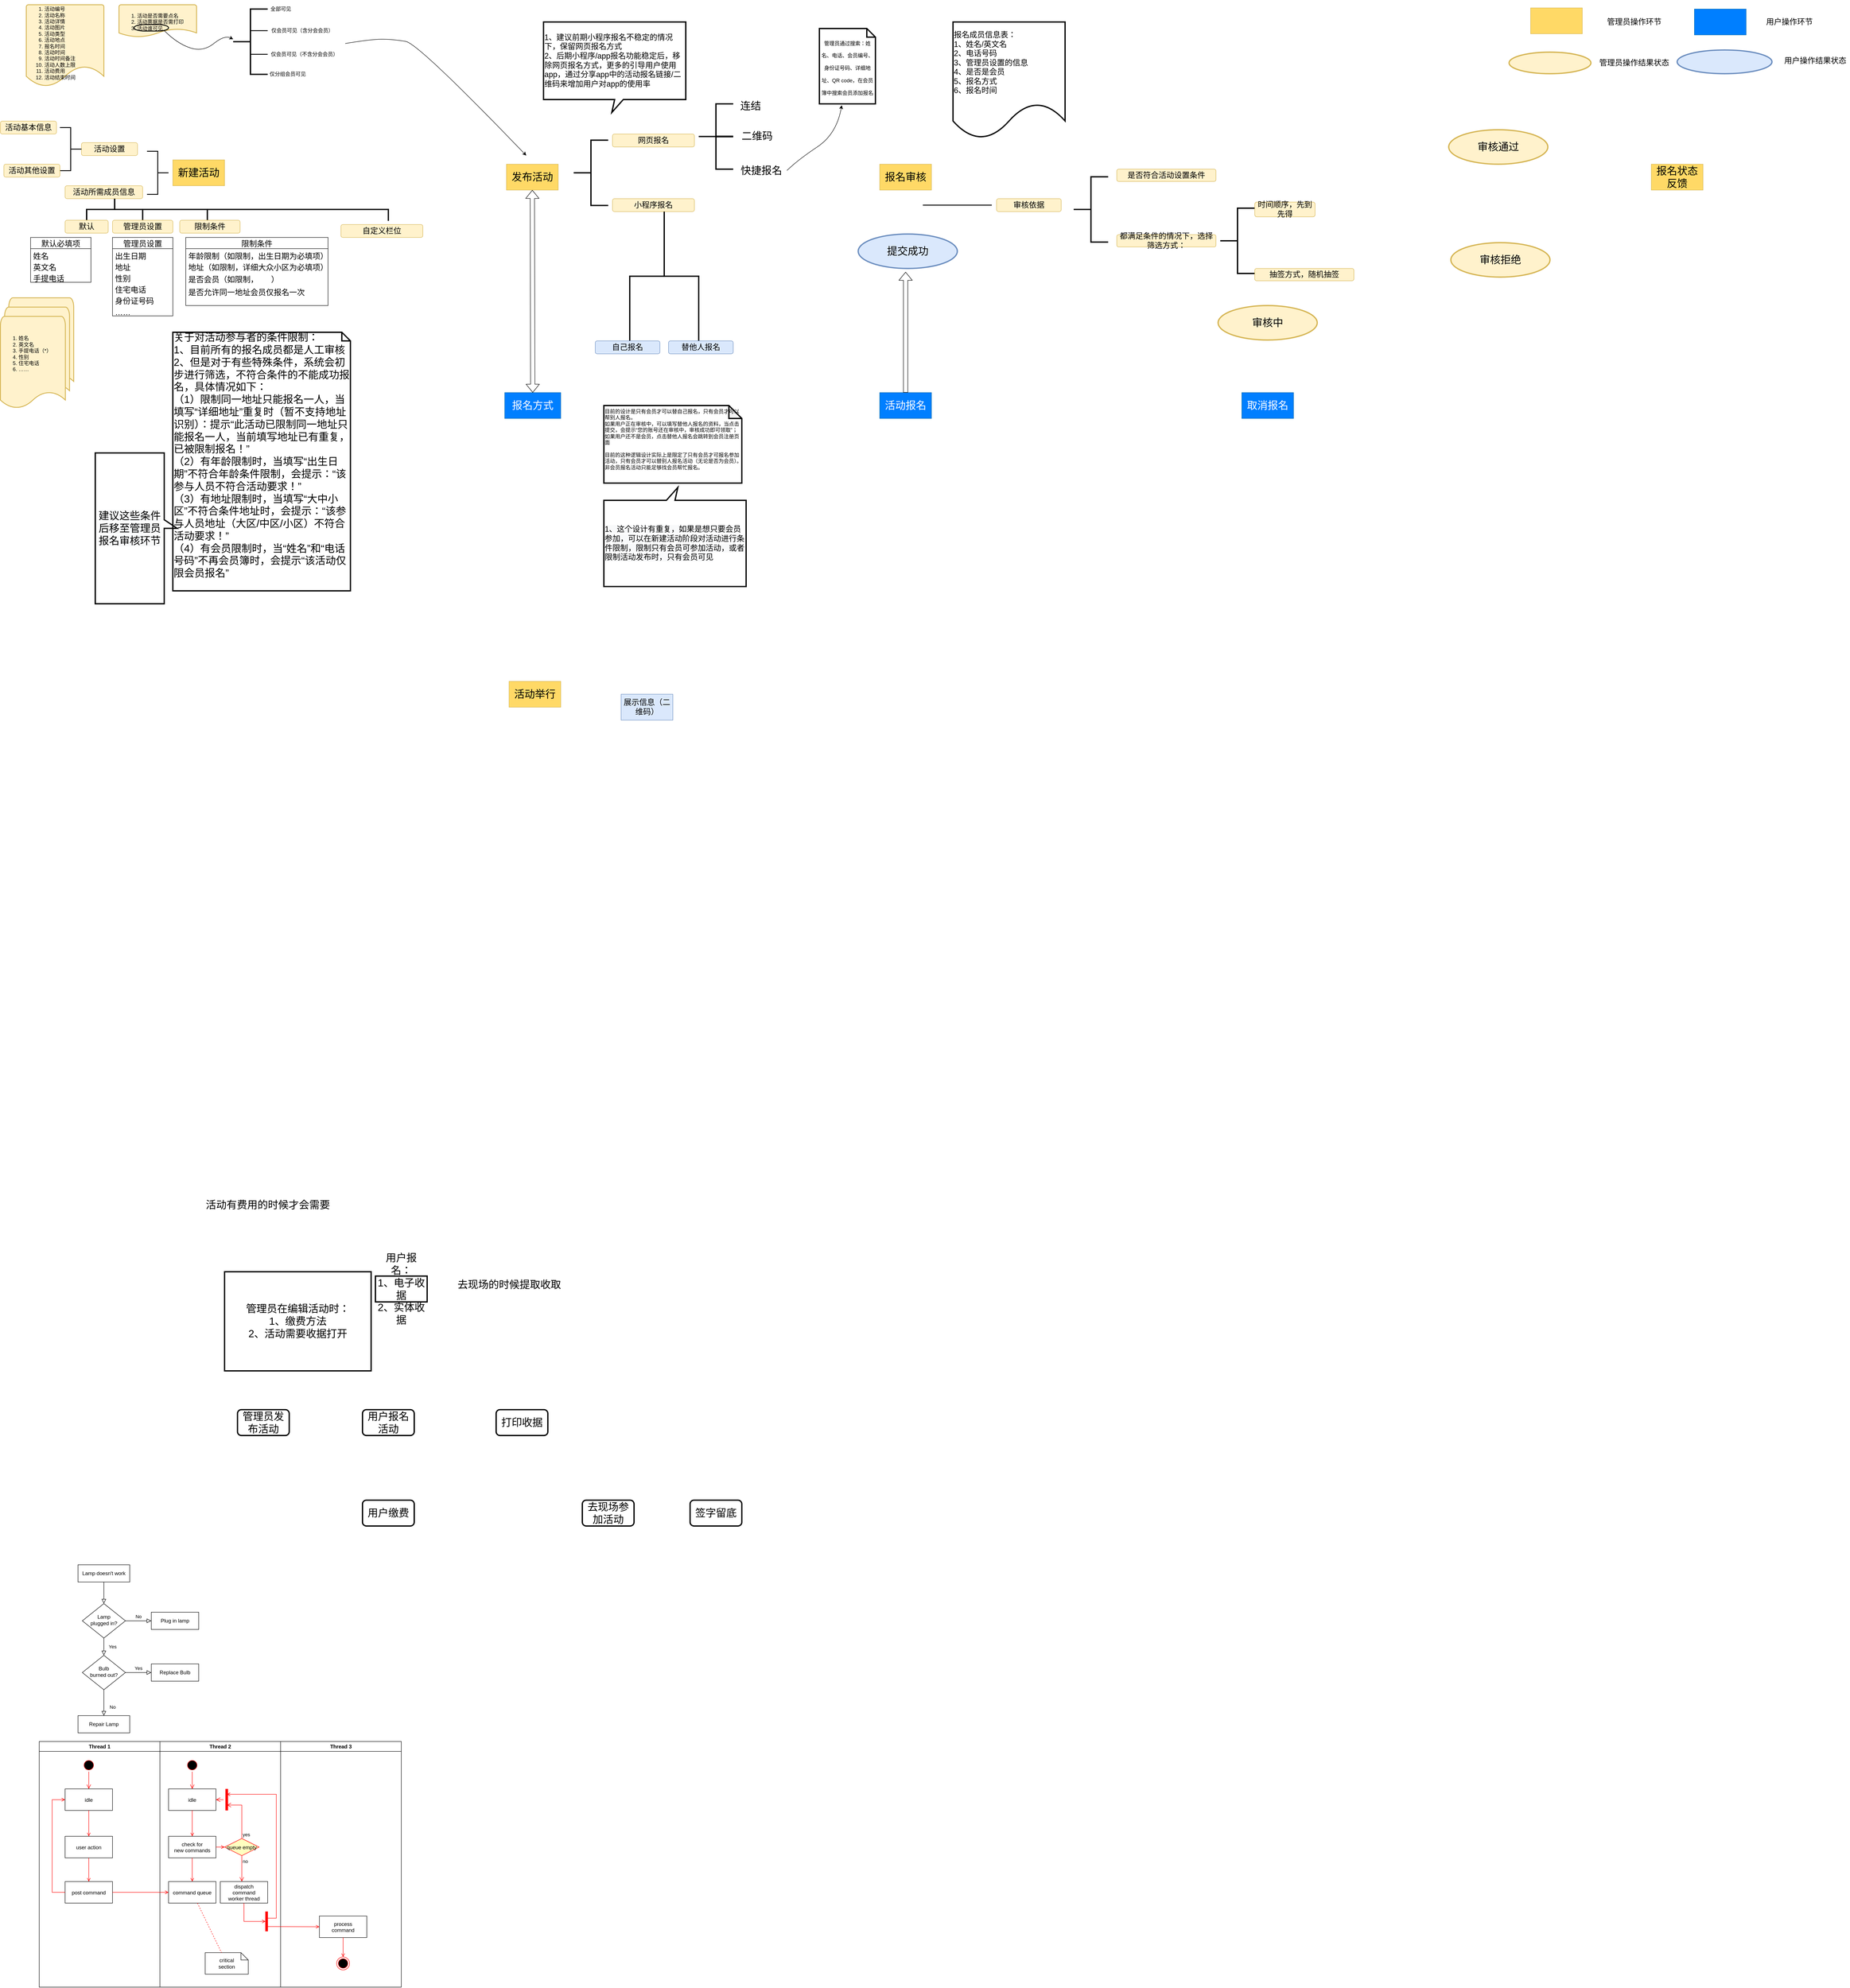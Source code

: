 <mxfile version="15.9.6" type="github">
  <diagram id="C5RBs43oDa-KdzZeNtuy" name="Page-1">
    <mxGraphModel dx="920" dy="562" grid="1" gridSize="10" guides="1" tooltips="1" connect="1" arrows="1" fold="1" page="1" pageScale="1" pageWidth="4681" pageHeight="3300" background="none" math="0" shadow="0">
      <root>
        <mxCell id="WIyWlLk6GJQsqaUBKTNV-0" />
        <mxCell id="WIyWlLk6GJQsqaUBKTNV-1" parent="WIyWlLk6GJQsqaUBKTNV-0" />
        <mxCell id="WIyWlLk6GJQsqaUBKTNV-2" value="" style="rounded=0;html=1;jettySize=auto;orthogonalLoop=1;fontSize=11;endArrow=block;endFill=0;endSize=8;strokeWidth=1;shadow=0;labelBackgroundColor=none;edgeStyle=orthogonalEdgeStyle;" parent="WIyWlLk6GJQsqaUBKTNV-1" source="WIyWlLk6GJQsqaUBKTNV-3" target="WIyWlLk6GJQsqaUBKTNV-6" edge="1">
          <mxGeometry relative="1" as="geometry" />
        </mxCell>
        <mxCell id="WIyWlLk6GJQsqaUBKTNV-3" value="Lamp doesn&#39;t work" style="rounded=0;whiteSpace=wrap;html=1;fontSize=12;glass=0;strokeWidth=1;shadow=0;" parent="WIyWlLk6GJQsqaUBKTNV-1" vertex="1">
          <mxGeometry x="210" y="3640" width="120" height="40" as="geometry" />
        </mxCell>
        <mxCell id="WIyWlLk6GJQsqaUBKTNV-4" value="Yes" style="rounded=0;html=1;jettySize=auto;orthogonalLoop=1;fontSize=11;endArrow=block;endFill=0;endSize=8;strokeWidth=1;shadow=0;labelBackgroundColor=none;edgeStyle=orthogonalEdgeStyle;" parent="WIyWlLk6GJQsqaUBKTNV-1" source="WIyWlLk6GJQsqaUBKTNV-6" target="WIyWlLk6GJQsqaUBKTNV-10" edge="1">
          <mxGeometry y="20" relative="1" as="geometry">
            <mxPoint as="offset" />
          </mxGeometry>
        </mxCell>
        <mxCell id="WIyWlLk6GJQsqaUBKTNV-5" value="No" style="edgeStyle=orthogonalEdgeStyle;rounded=0;html=1;jettySize=auto;orthogonalLoop=1;fontSize=11;endArrow=block;endFill=0;endSize=8;strokeWidth=1;shadow=0;labelBackgroundColor=none;" parent="WIyWlLk6GJQsqaUBKTNV-1" source="WIyWlLk6GJQsqaUBKTNV-6" target="WIyWlLk6GJQsqaUBKTNV-7" edge="1">
          <mxGeometry y="10" relative="1" as="geometry">
            <mxPoint as="offset" />
          </mxGeometry>
        </mxCell>
        <mxCell id="WIyWlLk6GJQsqaUBKTNV-6" value="Lamp&lt;br&gt;plugged in?" style="rhombus;whiteSpace=wrap;html=1;shadow=0;fontFamily=Helvetica;fontSize=12;align=center;strokeWidth=1;spacing=6;spacingTop=-4;rounded=0;" parent="WIyWlLk6GJQsqaUBKTNV-1" vertex="1">
          <mxGeometry x="220" y="3730" width="100" height="80" as="geometry" />
        </mxCell>
        <mxCell id="WIyWlLk6GJQsqaUBKTNV-7" value="Plug in lamp" style="rounded=0;whiteSpace=wrap;html=1;fontSize=12;glass=0;strokeWidth=1;shadow=0;" parent="WIyWlLk6GJQsqaUBKTNV-1" vertex="1">
          <mxGeometry x="380" y="3750" width="110" height="40" as="geometry" />
        </mxCell>
        <mxCell id="WIyWlLk6GJQsqaUBKTNV-8" value="No" style="rounded=0;html=1;jettySize=auto;orthogonalLoop=1;fontSize=11;endArrow=block;endFill=0;endSize=8;strokeWidth=1;shadow=0;labelBackgroundColor=none;edgeStyle=orthogonalEdgeStyle;" parent="WIyWlLk6GJQsqaUBKTNV-1" source="WIyWlLk6GJQsqaUBKTNV-10" target="WIyWlLk6GJQsqaUBKTNV-11" edge="1">
          <mxGeometry x="0.333" y="20" relative="1" as="geometry">
            <mxPoint as="offset" />
          </mxGeometry>
        </mxCell>
        <mxCell id="WIyWlLk6GJQsqaUBKTNV-9" value="Yes" style="edgeStyle=orthogonalEdgeStyle;rounded=0;html=1;jettySize=auto;orthogonalLoop=1;fontSize=11;endArrow=block;endFill=0;endSize=8;strokeWidth=1;shadow=0;labelBackgroundColor=none;" parent="WIyWlLk6GJQsqaUBKTNV-1" source="WIyWlLk6GJQsqaUBKTNV-10" target="WIyWlLk6GJQsqaUBKTNV-12" edge="1">
          <mxGeometry y="10" relative="1" as="geometry">
            <mxPoint as="offset" />
          </mxGeometry>
        </mxCell>
        <mxCell id="WIyWlLk6GJQsqaUBKTNV-10" value="Bulb&lt;br&gt;burned out?" style="rhombus;whiteSpace=wrap;html=1;shadow=0;fontFamily=Helvetica;fontSize=12;align=center;strokeWidth=1;spacing=6;spacingTop=-4;rounded=0;" parent="WIyWlLk6GJQsqaUBKTNV-1" vertex="1">
          <mxGeometry x="220" y="3850" width="100" height="80" as="geometry" />
        </mxCell>
        <mxCell id="WIyWlLk6GJQsqaUBKTNV-11" value="Repair Lamp" style="rounded=0;whiteSpace=wrap;html=1;fontSize=12;glass=0;strokeWidth=1;shadow=0;" parent="WIyWlLk6GJQsqaUBKTNV-1" vertex="1">
          <mxGeometry x="210" y="3990" width="120" height="40" as="geometry" />
        </mxCell>
        <mxCell id="WIyWlLk6GJQsqaUBKTNV-12" value="Replace Bulb" style="rounded=0;whiteSpace=wrap;html=1;fontSize=12;glass=0;strokeWidth=1;shadow=0;" parent="WIyWlLk6GJQsqaUBKTNV-1" vertex="1">
          <mxGeometry x="380" y="3870" width="110" height="40" as="geometry" />
        </mxCell>
        <mxCell id="ij-zDNfqEZCnku6-jbej-2" value="&lt;font style=&quot;font-size: 24px&quot;&gt;新建活动&lt;/font&gt;" style="rounded=0;whiteSpace=wrap;html=1;fillColor=#FFD966;strokeColor=#d6b656;" parent="WIyWlLk6GJQsqaUBKTNV-1" vertex="1">
          <mxGeometry x="430" y="380" width="120" height="60" as="geometry" />
        </mxCell>
        <mxCell id="ij-zDNfqEZCnku6-jbej-4" value="&lt;font style=&quot;font-size: 24px&quot;&gt;发布活动&lt;/font&gt;" style="rounded=0;whiteSpace=wrap;html=1;fillColor=#FFD966;strokeColor=#d6b656;" parent="WIyWlLk6GJQsqaUBKTNV-1" vertex="1">
          <mxGeometry x="1204" y="390" width="120" height="60" as="geometry" />
        </mxCell>
        <mxCell id="ij-zDNfqEZCnku6-jbej-6" value="&lt;font style=&quot;font-size: 24px&quot;&gt;报名审核&lt;/font&gt;" style="rounded=0;whiteSpace=wrap;html=1;fillColor=#FFD966;strokeColor=#d6b656;" parent="WIyWlLk6GJQsqaUBKTNV-1" vertex="1">
          <mxGeometry x="2070" y="390" width="120" height="60" as="geometry" />
        </mxCell>
        <mxCell id="ij-zDNfqEZCnku6-jbej-14" value="Thread 1" style="swimlane;whiteSpace=wrap;" parent="WIyWlLk6GJQsqaUBKTNV-1" vertex="1">
          <mxGeometry x="120" y="4050" width="280" height="570" as="geometry" />
        </mxCell>
        <mxCell id="ij-zDNfqEZCnku6-jbej-15" value="" style="ellipse;shape=startState;fillColor=#000000;strokeColor=#ff0000;" parent="ij-zDNfqEZCnku6-jbej-14" vertex="1">
          <mxGeometry x="100" y="40" width="30" height="30" as="geometry" />
        </mxCell>
        <mxCell id="ij-zDNfqEZCnku6-jbej-16" value="" style="edgeStyle=elbowEdgeStyle;elbow=horizontal;verticalAlign=bottom;endArrow=open;endSize=8;strokeColor=#FF0000;endFill=1;rounded=0;" parent="ij-zDNfqEZCnku6-jbej-14" source="ij-zDNfqEZCnku6-jbej-15" target="ij-zDNfqEZCnku6-jbej-17" edge="1">
          <mxGeometry x="100" y="40" as="geometry">
            <mxPoint x="115" y="110" as="targetPoint" />
          </mxGeometry>
        </mxCell>
        <mxCell id="ij-zDNfqEZCnku6-jbej-17" value="idle" style="" parent="ij-zDNfqEZCnku6-jbej-14" vertex="1">
          <mxGeometry x="60" y="110" width="110" height="50" as="geometry" />
        </mxCell>
        <mxCell id="ij-zDNfqEZCnku6-jbej-18" value="user action" style="" parent="ij-zDNfqEZCnku6-jbej-14" vertex="1">
          <mxGeometry x="60" y="220" width="110" height="50" as="geometry" />
        </mxCell>
        <mxCell id="ij-zDNfqEZCnku6-jbej-19" value="" style="endArrow=open;strokeColor=#FF0000;endFill=1;rounded=0;" parent="ij-zDNfqEZCnku6-jbej-14" source="ij-zDNfqEZCnku6-jbej-17" target="ij-zDNfqEZCnku6-jbej-18" edge="1">
          <mxGeometry relative="1" as="geometry" />
        </mxCell>
        <mxCell id="ij-zDNfqEZCnku6-jbej-20" value="post command" style="" parent="ij-zDNfqEZCnku6-jbej-14" vertex="1">
          <mxGeometry x="60" y="325" width="110" height="50" as="geometry" />
        </mxCell>
        <mxCell id="ij-zDNfqEZCnku6-jbej-21" value="" style="endArrow=open;strokeColor=#FF0000;endFill=1;rounded=0;" parent="ij-zDNfqEZCnku6-jbej-14" source="ij-zDNfqEZCnku6-jbej-18" target="ij-zDNfqEZCnku6-jbej-20" edge="1">
          <mxGeometry relative="1" as="geometry" />
        </mxCell>
        <mxCell id="ij-zDNfqEZCnku6-jbej-22" value="" style="edgeStyle=elbowEdgeStyle;elbow=horizontal;strokeColor=#FF0000;endArrow=open;endFill=1;rounded=0;" parent="ij-zDNfqEZCnku6-jbej-14" source="ij-zDNfqEZCnku6-jbej-20" target="ij-zDNfqEZCnku6-jbej-17" edge="1">
          <mxGeometry width="100" height="100" relative="1" as="geometry">
            <mxPoint x="160" y="290" as="sourcePoint" />
            <mxPoint x="260" y="190" as="targetPoint" />
            <Array as="points">
              <mxPoint x="30" y="250" />
            </Array>
          </mxGeometry>
        </mxCell>
        <mxCell id="ij-zDNfqEZCnku6-jbej-23" value="Thread 2" style="swimlane;whiteSpace=wrap;" parent="WIyWlLk6GJQsqaUBKTNV-1" vertex="1">
          <mxGeometry x="400" y="4050" width="280" height="570" as="geometry" />
        </mxCell>
        <mxCell id="ij-zDNfqEZCnku6-jbej-24" value="" style="ellipse;shape=startState;fillColor=#000000;strokeColor=#ff0000;" parent="ij-zDNfqEZCnku6-jbej-23" vertex="1">
          <mxGeometry x="60" y="40" width="30" height="30" as="geometry" />
        </mxCell>
        <mxCell id="ij-zDNfqEZCnku6-jbej-25" value="" style="edgeStyle=elbowEdgeStyle;elbow=horizontal;verticalAlign=bottom;endArrow=open;endSize=8;strokeColor=#FF0000;endFill=1;rounded=0;" parent="ij-zDNfqEZCnku6-jbej-23" source="ij-zDNfqEZCnku6-jbej-24" target="ij-zDNfqEZCnku6-jbej-26" edge="1">
          <mxGeometry x="40" y="20" as="geometry">
            <mxPoint x="55" y="90" as="targetPoint" />
          </mxGeometry>
        </mxCell>
        <mxCell id="ij-zDNfqEZCnku6-jbej-26" value="idle" style="" parent="ij-zDNfqEZCnku6-jbej-23" vertex="1">
          <mxGeometry x="20" y="110" width="110" height="50" as="geometry" />
        </mxCell>
        <mxCell id="ij-zDNfqEZCnku6-jbej-27" value="check for &#xa;new commands" style="" parent="ij-zDNfqEZCnku6-jbej-23" vertex="1">
          <mxGeometry x="20" y="220" width="110" height="50" as="geometry" />
        </mxCell>
        <mxCell id="ij-zDNfqEZCnku6-jbej-28" value="" style="endArrow=open;strokeColor=#FF0000;endFill=1;rounded=0;" parent="ij-zDNfqEZCnku6-jbej-23" source="ij-zDNfqEZCnku6-jbej-26" target="ij-zDNfqEZCnku6-jbej-27" edge="1">
          <mxGeometry relative="1" as="geometry" />
        </mxCell>
        <mxCell id="ij-zDNfqEZCnku6-jbej-29" value="command queue" style="" parent="ij-zDNfqEZCnku6-jbej-23" vertex="1">
          <mxGeometry x="20" y="325" width="110" height="50" as="geometry" />
        </mxCell>
        <mxCell id="ij-zDNfqEZCnku6-jbej-30" value="" style="endArrow=open;strokeColor=#FF0000;endFill=1;rounded=0;" parent="ij-zDNfqEZCnku6-jbej-23" source="ij-zDNfqEZCnku6-jbej-27" target="ij-zDNfqEZCnku6-jbej-29" edge="1">
          <mxGeometry relative="1" as="geometry" />
        </mxCell>
        <mxCell id="ij-zDNfqEZCnku6-jbej-31" value="queue empty" style="rhombus;fillColor=#ffffc0;strokeColor=#ff0000;" parent="ij-zDNfqEZCnku6-jbej-23" vertex="1">
          <mxGeometry x="150" y="225" width="80" height="40" as="geometry" />
        </mxCell>
        <mxCell id="ij-zDNfqEZCnku6-jbej-32" value="yes" style="edgeStyle=elbowEdgeStyle;elbow=horizontal;align=left;verticalAlign=bottom;endArrow=open;endSize=8;strokeColor=#FF0000;exitX=0.5;exitY=0;endFill=1;rounded=0;entryX=0.75;entryY=0.5;entryPerimeter=0;" parent="ij-zDNfqEZCnku6-jbej-23" source="ij-zDNfqEZCnku6-jbej-31" target="ij-zDNfqEZCnku6-jbej-35" edge="1">
          <mxGeometry x="-1" relative="1" as="geometry">
            <mxPoint x="160" y="150" as="targetPoint" />
            <Array as="points">
              <mxPoint x="190" y="180" />
            </Array>
          </mxGeometry>
        </mxCell>
        <mxCell id="ij-zDNfqEZCnku6-jbej-33" value="no" style="edgeStyle=elbowEdgeStyle;elbow=horizontal;align=left;verticalAlign=top;endArrow=open;endSize=8;strokeColor=#FF0000;endFill=1;rounded=0;" parent="ij-zDNfqEZCnku6-jbej-23" source="ij-zDNfqEZCnku6-jbej-31" target="ij-zDNfqEZCnku6-jbej-37" edge="1">
          <mxGeometry x="-1" relative="1" as="geometry">
            <mxPoint x="190" y="305" as="targetPoint" />
          </mxGeometry>
        </mxCell>
        <mxCell id="ij-zDNfqEZCnku6-jbej-34" value="" style="endArrow=open;strokeColor=#FF0000;endFill=1;rounded=0;" parent="ij-zDNfqEZCnku6-jbej-23" source="ij-zDNfqEZCnku6-jbej-27" target="ij-zDNfqEZCnku6-jbej-31" edge="1">
          <mxGeometry relative="1" as="geometry" />
        </mxCell>
        <mxCell id="ij-zDNfqEZCnku6-jbej-35" value="" style="shape=line;strokeWidth=6;strokeColor=#ff0000;rotation=90;" parent="ij-zDNfqEZCnku6-jbej-23" vertex="1">
          <mxGeometry x="130" y="127.5" width="50" height="15" as="geometry" />
        </mxCell>
        <mxCell id="ij-zDNfqEZCnku6-jbej-36" value="" style="edgeStyle=elbowEdgeStyle;elbow=horizontal;verticalAlign=bottom;endArrow=open;endSize=8;strokeColor=#FF0000;endFill=1;rounded=0;" parent="ij-zDNfqEZCnku6-jbej-23" source="ij-zDNfqEZCnku6-jbej-35" target="ij-zDNfqEZCnku6-jbej-26" edge="1">
          <mxGeometry x="130" y="90" as="geometry">
            <mxPoint x="230" y="140" as="targetPoint" />
          </mxGeometry>
        </mxCell>
        <mxCell id="ij-zDNfqEZCnku6-jbej-37" value="dispatch&#xa;command&#xa;worker thread" style="" parent="ij-zDNfqEZCnku6-jbej-23" vertex="1">
          <mxGeometry x="140" y="325" width="110" height="50" as="geometry" />
        </mxCell>
        <mxCell id="ij-zDNfqEZCnku6-jbej-38" value="critical&#xa;section" style="shape=note;whiteSpace=wrap;size=17;" parent="ij-zDNfqEZCnku6-jbej-23" vertex="1">
          <mxGeometry x="105" y="490" width="100" height="50" as="geometry" />
        </mxCell>
        <mxCell id="ij-zDNfqEZCnku6-jbej-39" value="" style="endArrow=none;strokeColor=#FF0000;endFill=0;rounded=0;dashed=1;" parent="ij-zDNfqEZCnku6-jbej-23" source="ij-zDNfqEZCnku6-jbej-29" target="ij-zDNfqEZCnku6-jbej-38" edge="1">
          <mxGeometry relative="1" as="geometry" />
        </mxCell>
        <mxCell id="ij-zDNfqEZCnku6-jbej-40" value="" style="whiteSpace=wrap;strokeColor=#FF0000;fillColor=#FF0000;" parent="ij-zDNfqEZCnku6-jbej-23" vertex="1">
          <mxGeometry x="245" y="395" width="5" height="45" as="geometry" />
        </mxCell>
        <mxCell id="ij-zDNfqEZCnku6-jbej-41" value="" style="edgeStyle=elbowEdgeStyle;elbow=horizontal;entryX=0;entryY=0.5;strokeColor=#FF0000;endArrow=open;endFill=1;rounded=0;" parent="ij-zDNfqEZCnku6-jbej-23" source="ij-zDNfqEZCnku6-jbej-37" target="ij-zDNfqEZCnku6-jbej-40" edge="1">
          <mxGeometry width="100" height="100" relative="1" as="geometry">
            <mxPoint x="60" y="480" as="sourcePoint" />
            <mxPoint x="160" y="380" as="targetPoint" />
            <Array as="points">
              <mxPoint x="195" y="400" />
            </Array>
          </mxGeometry>
        </mxCell>
        <mxCell id="ij-zDNfqEZCnku6-jbej-42" value="Thread 3" style="swimlane;whiteSpace=wrap;" parent="WIyWlLk6GJQsqaUBKTNV-1" vertex="1">
          <mxGeometry x="680" y="4050" width="280" height="570" as="geometry" />
        </mxCell>
        <mxCell id="ij-zDNfqEZCnku6-jbej-43" value="process&#xa;command" style="" parent="ij-zDNfqEZCnku6-jbej-42" vertex="1">
          <mxGeometry x="90" y="405" width="110" height="50" as="geometry" />
        </mxCell>
        <mxCell id="ij-zDNfqEZCnku6-jbej-44" value="" style="edgeStyle=elbowEdgeStyle;elbow=horizontal;strokeColor=#FF0000;endArrow=open;endFill=1;rounded=0;entryX=0.25;entryY=0.5;entryPerimeter=0;" parent="ij-zDNfqEZCnku6-jbej-42" target="ij-zDNfqEZCnku6-jbej-35" edge="1">
          <mxGeometry width="100" height="100" relative="1" as="geometry">
            <mxPoint x="-30" y="410" as="sourcePoint" />
            <mxPoint x="-120" y="120" as="targetPoint" />
            <Array as="points">
              <mxPoint x="-10" y="135" />
            </Array>
          </mxGeometry>
        </mxCell>
        <mxCell id="ij-zDNfqEZCnku6-jbej-45" value="" style="edgeStyle=none;strokeColor=#FF0000;endArrow=open;endFill=1;rounded=0;" parent="ij-zDNfqEZCnku6-jbej-42" target="ij-zDNfqEZCnku6-jbej-43" edge="1">
          <mxGeometry width="100" height="100" relative="1" as="geometry">
            <mxPoint x="-30" y="429.5" as="sourcePoint" />
            <mxPoint x="90" y="429.5" as="targetPoint" />
          </mxGeometry>
        </mxCell>
        <mxCell id="ij-zDNfqEZCnku6-jbej-46" value="" style="ellipse;shape=endState;fillColor=#000000;strokeColor=#ff0000;" parent="ij-zDNfqEZCnku6-jbej-42" vertex="1">
          <mxGeometry x="130" y="500" width="30" height="30" as="geometry" />
        </mxCell>
        <mxCell id="ij-zDNfqEZCnku6-jbej-47" value="" style="endArrow=open;strokeColor=#FF0000;endFill=1;rounded=0;" parent="ij-zDNfqEZCnku6-jbej-42" source="ij-zDNfqEZCnku6-jbej-43" target="ij-zDNfqEZCnku6-jbej-46" edge="1">
          <mxGeometry relative="1" as="geometry" />
        </mxCell>
        <mxCell id="ij-zDNfqEZCnku6-jbej-48" value="" style="endArrow=open;strokeColor=#FF0000;endFill=1;rounded=0;" parent="WIyWlLk6GJQsqaUBKTNV-1" source="ij-zDNfqEZCnku6-jbej-20" target="ij-zDNfqEZCnku6-jbej-29" edge="1">
          <mxGeometry relative="1" as="geometry" />
        </mxCell>
        <mxCell id="ij-zDNfqEZCnku6-jbej-52" value="活动设置" style="rounded=1;whiteSpace=wrap;html=1;fontSize=18;fillColor=#fff2cc;strokeColor=#d6b656;" parent="WIyWlLk6GJQsqaUBKTNV-1" vertex="1">
          <mxGeometry x="218" y="340" width="130" height="30" as="geometry" />
        </mxCell>
        <mxCell id="ij-zDNfqEZCnku6-jbej-53" value="活动所需成员信息" style="rounded=1;whiteSpace=wrap;html=1;fontSize=18;fillColor=#fff2cc;strokeColor=#d6b656;" parent="WIyWlLk6GJQsqaUBKTNV-1" vertex="1">
          <mxGeometry x="180" y="440" width="180" height="30" as="geometry" />
        </mxCell>
        <mxCell id="ij-zDNfqEZCnku6-jbej-57" value="" style="strokeWidth=2;html=1;shape=mxgraph.flowchart.annotation_2;align=left;labelPosition=right;pointerEvents=1;fontSize=18;fillColor=#FFD966;direction=west;" parent="WIyWlLk6GJQsqaUBKTNV-1" vertex="1">
          <mxGeometry x="370" y="360" width="50" height="100" as="geometry" />
        </mxCell>
        <mxCell id="ij-zDNfqEZCnku6-jbej-59" value="" style="strokeWidth=3;html=1;shape=mxgraph.flowchart.annotation_2;align=left;labelPosition=right;pointerEvents=1;fontSize=12;fillColor=#FFD966;direction=south;sketch=0;" parent="WIyWlLk6GJQsqaUBKTNV-1" vertex="1">
          <mxGeometry x="230" y="470" width="130" height="50" as="geometry" />
        </mxCell>
        <mxCell id="ij-zDNfqEZCnku6-jbej-60" value="&lt;font style=&quot;font-size: 18px&quot;&gt;默认&lt;/font&gt;" style="rounded=1;whiteSpace=wrap;html=1;fontSize=12;fillColor=#fff2cc;strokeColor=#d6b656;" parent="WIyWlLk6GJQsqaUBKTNV-1" vertex="1">
          <mxGeometry x="180" y="520" width="100" height="30" as="geometry" />
        </mxCell>
        <mxCell id="ij-zDNfqEZCnku6-jbej-61" value="默认必填项" style="swimlane;fontStyle=0;childLayout=stackLayout;horizontal=1;startSize=26;fillColor=none;horizontalStack=0;resizeParent=1;resizeParentMax=0;resizeLast=0;collapsible=1;marginBottom=0;fontSize=18;" parent="WIyWlLk6GJQsqaUBKTNV-1" vertex="1">
          <mxGeometry x="100" y="560" width="140" height="104" as="geometry">
            <mxRectangle x="100" y="560" width="60" height="30" as="alternateBounds" />
          </mxGeometry>
        </mxCell>
        <mxCell id="ij-zDNfqEZCnku6-jbej-62" value="姓名&#xa;&#xa;" style="text;strokeColor=none;fillColor=none;align=left;verticalAlign=top;spacingLeft=4;spacingRight=4;overflow=hidden;rotatable=0;points=[[0,0.5],[1,0.5]];portConstraint=eastwest;fontSize=18;" parent="ij-zDNfqEZCnku6-jbej-61" vertex="1">
          <mxGeometry y="26" width="140" height="26" as="geometry" />
        </mxCell>
        <mxCell id="ij-zDNfqEZCnku6-jbej-63" value="英文名" style="text;strokeColor=none;fillColor=none;align=left;verticalAlign=top;spacingLeft=4;spacingRight=4;overflow=hidden;rotatable=0;points=[[0,0.5],[1,0.5]];portConstraint=eastwest;fontSize=18;" parent="ij-zDNfqEZCnku6-jbej-61" vertex="1">
          <mxGeometry y="52" width="140" height="26" as="geometry" />
        </mxCell>
        <mxCell id="ij-zDNfqEZCnku6-jbej-64" value="手提电话" style="text;strokeColor=none;fillColor=none;align=left;verticalAlign=top;spacingLeft=4;spacingRight=4;overflow=hidden;rotatable=0;points=[[0,0.5],[1,0.5]];portConstraint=eastwest;fontSize=18;" parent="ij-zDNfqEZCnku6-jbej-61" vertex="1">
          <mxGeometry y="78" width="140" height="26" as="geometry" />
        </mxCell>
        <mxCell id="ij-zDNfqEZCnku6-jbej-65" value="&lt;font size=&quot;4&quot;&gt;管理员设置&lt;/font&gt;" style="rounded=1;whiteSpace=wrap;html=1;fontSize=12;fillColor=#fff2cc;strokeColor=#d6b656;" parent="WIyWlLk6GJQsqaUBKTNV-1" vertex="1">
          <mxGeometry x="290" y="520" width="140" height="30" as="geometry" />
        </mxCell>
        <mxCell id="ij-zDNfqEZCnku6-jbej-67" value="管理员设置" style="swimlane;fontStyle=0;childLayout=stackLayout;horizontal=1;startSize=26;fillColor=none;horizontalStack=0;resizeParent=1;resizeParentMax=0;resizeLast=0;collapsible=1;marginBottom=0;fontSize=18;" parent="WIyWlLk6GJQsqaUBKTNV-1" vertex="1">
          <mxGeometry x="290" y="560" width="140" height="182" as="geometry">
            <mxRectangle x="100" y="560" width="60" height="30" as="alternateBounds" />
          </mxGeometry>
        </mxCell>
        <mxCell id="ij-zDNfqEZCnku6-jbej-68" value="出生日期" style="text;strokeColor=none;fillColor=none;align=left;verticalAlign=top;spacingLeft=4;spacingRight=4;overflow=hidden;rotatable=0;points=[[0,0.5],[1,0.5]];portConstraint=eastwest;fontSize=18;" parent="ij-zDNfqEZCnku6-jbej-67" vertex="1">
          <mxGeometry y="26" width="140" height="26" as="geometry" />
        </mxCell>
        <mxCell id="ij-zDNfqEZCnku6-jbej-69" value="地址" style="text;strokeColor=none;fillColor=none;align=left;verticalAlign=top;spacingLeft=4;spacingRight=4;overflow=hidden;rotatable=0;points=[[0,0.5],[1,0.5]];portConstraint=eastwest;fontSize=18;" parent="ij-zDNfqEZCnku6-jbej-67" vertex="1">
          <mxGeometry y="52" width="140" height="26" as="geometry" />
        </mxCell>
        <mxCell id="ij-zDNfqEZCnku6-jbej-89" value="性别" style="text;strokeColor=none;fillColor=none;align=left;verticalAlign=top;spacingLeft=4;spacingRight=4;overflow=hidden;rotatable=0;points=[[0,0.5],[1,0.5]];portConstraint=eastwest;fontSize=18;" parent="ij-zDNfqEZCnku6-jbej-67" vertex="1">
          <mxGeometry y="78" width="140" height="26" as="geometry" />
        </mxCell>
        <mxCell id="ij-zDNfqEZCnku6-jbej-90" value="住宅电话" style="text;strokeColor=none;fillColor=none;align=left;verticalAlign=top;spacingLeft=4;spacingRight=4;overflow=hidden;rotatable=0;points=[[0,0.5],[1,0.5]];portConstraint=eastwest;fontSize=18;" parent="ij-zDNfqEZCnku6-jbej-67" vertex="1">
          <mxGeometry y="104" width="140" height="26" as="geometry" />
        </mxCell>
        <mxCell id="ij-zDNfqEZCnku6-jbej-95" value="身份证号码" style="text;strokeColor=none;fillColor=none;align=left;verticalAlign=top;spacingLeft=4;spacingRight=4;overflow=hidden;rotatable=0;points=[[0,0.5],[1,0.5]];portConstraint=eastwest;fontSize=18;" parent="ij-zDNfqEZCnku6-jbej-67" vertex="1">
          <mxGeometry y="130" width="140" height="26" as="geometry" />
        </mxCell>
        <mxCell id="ij-zDNfqEZCnku6-jbej-96" value="……" style="text;strokeColor=none;fillColor=none;align=left;verticalAlign=top;spacingLeft=4;spacingRight=4;overflow=hidden;rotatable=0;points=[[0,0.5],[1,0.5]];portConstraint=eastwest;fontSize=18;" parent="ij-zDNfqEZCnku6-jbej-67" vertex="1">
          <mxGeometry y="156" width="140" height="26" as="geometry" />
        </mxCell>
        <mxCell id="ij-zDNfqEZCnku6-jbej-81" value="" style="shape=partialRectangle;whiteSpace=wrap;html=1;top=0;left=0;fillColor=none;sketch=0;fontSize=18;strokeWidth=3;direction=north;" parent="WIyWlLk6GJQsqaUBKTNV-1" vertex="1">
          <mxGeometry x="360" y="495" width="150" height="25" as="geometry" />
        </mxCell>
        <mxCell id="ij-zDNfqEZCnku6-jbej-82" value="&lt;font size=&quot;4&quot;&gt;限制条件&lt;/font&gt;" style="rounded=1;whiteSpace=wrap;html=1;fontSize=12;fillColor=#fff2cc;strokeColor=#d6b656;" parent="WIyWlLk6GJQsqaUBKTNV-1" vertex="1">
          <mxGeometry x="446" y="520" width="140" height="30" as="geometry" />
        </mxCell>
        <mxCell id="ij-zDNfqEZCnku6-jbej-83" value="限制条件" style="swimlane;fontStyle=0;childLayout=stackLayout;horizontal=1;startSize=26;fillColor=none;horizontalStack=0;resizeParent=1;resizeParentMax=0;resizeLast=0;collapsible=1;marginBottom=0;fontSize=18;" parent="WIyWlLk6GJQsqaUBKTNV-1" vertex="1">
          <mxGeometry x="460" y="560" width="330" height="158" as="geometry">
            <mxRectangle x="100" y="560" width="60" height="30" as="alternateBounds" />
          </mxGeometry>
        </mxCell>
        <mxCell id="ij-zDNfqEZCnku6-jbej-84" value="年龄限制（如限制，出生日期为必填项）" style="text;strokeColor=none;fillColor=none;align=left;verticalAlign=top;spacingLeft=4;spacingRight=4;overflow=hidden;rotatable=0;points=[[0,0.5],[1,0.5]];portConstraint=eastwest;fontSize=18;" parent="ij-zDNfqEZCnku6-jbej-83" vertex="1">
          <mxGeometry y="26" width="330" height="26" as="geometry" />
        </mxCell>
        <mxCell id="ij-zDNfqEZCnku6-jbej-85" value="地址（如限制，详细大众小区为必填项）" style="text;strokeColor=none;fillColor=none;align=left;verticalAlign=top;spacingLeft=4;spacingRight=4;overflow=hidden;rotatable=0;points=[[0,0.5],[1,0.5]];portConstraint=eastwest;fontSize=18;" parent="ij-zDNfqEZCnku6-jbej-83" vertex="1">
          <mxGeometry y="52" width="330" height="28" as="geometry" />
        </mxCell>
        <mxCell id="ij-zDNfqEZCnku6-jbej-88" value="是否会员（如限制，      ）&#xa;&#xa;" style="text;strokeColor=none;fillColor=none;align=left;verticalAlign=top;spacingLeft=4;spacingRight=4;overflow=hidden;rotatable=0;points=[[0,0.5],[1,0.5]];portConstraint=eastwest;fontSize=18;" parent="ij-zDNfqEZCnku6-jbej-83" vertex="1">
          <mxGeometry y="80" width="330" height="30" as="geometry" />
        </mxCell>
        <mxCell id="ij-zDNfqEZCnku6-jbej-91" value="是否允许同一地址会员仅报名一次" style="text;strokeColor=none;fillColor=none;align=left;verticalAlign=top;spacingLeft=4;spacingRight=4;overflow=hidden;rotatable=0;points=[[0,0.5],[1,0.5]];portConstraint=eastwest;fontSize=18;" parent="ij-zDNfqEZCnku6-jbej-83" vertex="1">
          <mxGeometry y="110" width="330" height="48" as="geometry" />
        </mxCell>
        <mxCell id="ij-zDNfqEZCnku6-jbej-92" value="&lt;ol style=&quot;font-size: 12px&quot;&gt;&lt;li&gt;姓名&lt;/li&gt;&lt;li&gt;英文名&lt;/li&gt;&lt;li&gt;手提电话（*）&lt;/li&gt;&lt;li&gt;性别&lt;/li&gt;&lt;li&gt;住宅电话&lt;/li&gt;&lt;li&gt;……&lt;/li&gt;&lt;/ol&gt;" style="strokeWidth=2;html=1;shape=mxgraph.flowchart.multi-document;whiteSpace=wrap;fontSize=18;fillColor=#fff2cc;strokeColor=#d6b656;align=left;" parent="WIyWlLk6GJQsqaUBKTNV-1" vertex="1">
          <mxGeometry x="30" y="700" width="170" height="260" as="geometry" />
        </mxCell>
        <mxCell id="ij-zDNfqEZCnku6-jbej-93" value="&lt;font style=&quot;font-size: 24px&quot;&gt;报名方式&lt;/font&gt;" style="rounded=0;whiteSpace=wrap;html=1;fillColor=#007FFF;strokeColor=#006EAF;fontColor=#ffffff;" parent="WIyWlLk6GJQsqaUBKTNV-1" vertex="1">
          <mxGeometry x="1200" y="920" width="130" height="60" as="geometry" />
        </mxCell>
        <mxCell id="ij-zDNfqEZCnku6-jbej-94" value="&lt;font size=&quot;5&quot;&gt;活动报名&lt;/font&gt;" style="rounded=0;whiteSpace=wrap;html=1;fillColor=#007FFF;strokeColor=#006EAF;fontColor=#ffffff;" parent="WIyWlLk6GJQsqaUBKTNV-1" vertex="1">
          <mxGeometry x="2070" y="920" width="120" height="60" as="geometry" />
        </mxCell>
        <mxCell id="ij-zDNfqEZCnku6-jbej-97" value="" style="shape=flexArrow;endArrow=classic;startArrow=classic;html=1;fontSize=24;strokeColor=default;entryX=0.5;entryY=1;entryDx=0;entryDy=0;exitX=0.5;exitY=0;exitDx=0;exitDy=0;" parent="WIyWlLk6GJQsqaUBKTNV-1" source="ij-zDNfqEZCnku6-jbej-93" target="ij-zDNfqEZCnku6-jbej-4" edge="1">
          <mxGeometry width="100" height="100" relative="1" as="geometry">
            <mxPoint x="1270" y="760" as="sourcePoint" />
            <mxPoint x="1270" y="460" as="targetPoint" />
          </mxGeometry>
        </mxCell>
        <mxCell id="ij-zDNfqEZCnku6-jbej-98" value="" style="shape=flexArrow;endArrow=classic;html=1;fontSize=24;strokeColor=default;exitX=0.5;exitY=0;exitDx=0;exitDy=0;" parent="WIyWlLk6GJQsqaUBKTNV-1" source="ij-zDNfqEZCnku6-jbej-94" edge="1">
          <mxGeometry width="50" height="50" relative="1" as="geometry">
            <mxPoint x="2120" y="910" as="sourcePoint" />
            <mxPoint x="2130" y="640" as="targetPoint" />
          </mxGeometry>
        </mxCell>
        <mxCell id="ij-zDNfqEZCnku6-jbej-99" value="提交成功" style="ellipse;whiteSpace=wrap;html=1;sketch=0;fontSize=24;strokeWidth=3;fillColor=#dae8fc;strokeColor=#6c8ebf;" parent="WIyWlLk6GJQsqaUBKTNV-1" vertex="1">
          <mxGeometry x="2020" y="552" width="230" height="80" as="geometry" />
        </mxCell>
        <mxCell id="ij-zDNfqEZCnku6-jbej-100" value="审核通过" style="ellipse;whiteSpace=wrap;html=1;sketch=0;fontSize=24;strokeWidth=3;fillColor=#fff2cc;strokeColor=#d6b656;" parent="WIyWlLk6GJQsqaUBKTNV-1" vertex="1">
          <mxGeometry x="3390" y="310" width="230" height="80" as="geometry" />
        </mxCell>
        <mxCell id="ij-zDNfqEZCnku6-jbej-102" value="" style="shape=partialRectangle;whiteSpace=wrap;html=1;top=0;left=0;fillColor=none;sketch=0;fontSize=18;strokeWidth=3;direction=north;" parent="WIyWlLk6GJQsqaUBKTNV-1" vertex="1">
          <mxGeometry x="510" y="495" width="420" height="25" as="geometry" />
        </mxCell>
        <mxCell id="ij-zDNfqEZCnku6-jbej-109" style="edgeStyle=none;orthogonalLoop=1;jettySize=auto;html=1;exitX=0.75;exitY=1;exitDx=0;exitDy=0;fontSize=24;endArrow=halfCircle;endFill=0;strokeColor=default;" parent="WIyWlLk6GJQsqaUBKTNV-1" source="ij-zDNfqEZCnku6-jbej-102" target="ij-zDNfqEZCnku6-jbej-102" edge="1">
          <mxGeometry relative="1" as="geometry" />
        </mxCell>
        <mxCell id="ij-zDNfqEZCnku6-jbej-110" value="&lt;font size=&quot;4&quot;&gt;自定义栏位&lt;/font&gt;" style="rounded=1;whiteSpace=wrap;html=1;fontSize=12;fillColor=#fff2cc;strokeColor=#d6b656;" parent="WIyWlLk6GJQsqaUBKTNV-1" vertex="1">
          <mxGeometry x="820" y="530" width="190" height="30" as="geometry" />
        </mxCell>
        <mxCell id="ij-zDNfqEZCnku6-jbej-111" value="关于对活动参与者的条件限制：&lt;br&gt;1、目前所有的报名成员都是人工审核&lt;br&gt;2、但是对于有些特殊条件，系统会初步进行筛选，不符合条件的不能成功报名，具体情况如下：&lt;br&gt;（1）限制同一地址只能报名一人，当填写“详细地址”重复时（暂不支持地址识别）：提示“此活动已限制同一地址只能报名一人，当前填写地址已有重复，已被限制报名！”&lt;br&gt;（2）有年龄限制时，当填写“出生日期”不符合年龄条件限制，会提示：“该参与人员不符合活动要求！”&lt;br&gt;（3）有地址限制时，当填写“大中小区”不符合条件地址时，会提示：“该参与人员地址（大区/中区/小区）不符合活动要求！”&lt;br&gt;（4）有会员限制时，当“姓名”和“电话号码”不再会员簿时，会提示“该活动仅限会员报名”&lt;br&gt;&lt;br&gt;" style="shape=note;size=20;whiteSpace=wrap;html=1;sketch=0;fontSize=24;strokeWidth=3;fillColor=none;align=left;" parent="WIyWlLk6GJQsqaUBKTNV-1" vertex="1">
          <mxGeometry x="430" y="780" width="412" height="600" as="geometry" />
        </mxCell>
        <mxCell id="ij-zDNfqEZCnku6-jbej-113" value="用户报名：&lt;br&gt;1、电子收据&lt;br&gt;2、实体收据" style="whiteSpace=wrap;html=1;sketch=0;fontSize=24;strokeWidth=3;fillColor=none;" parent="WIyWlLk6GJQsqaUBKTNV-1" vertex="1">
          <mxGeometry x="900" y="2970" width="120" height="60" as="geometry" />
        </mxCell>
        <mxCell id="ij-zDNfqEZCnku6-jbej-114" value="活动有费用的时候才会需要" style="text;html=1;align=center;verticalAlign=middle;resizable=0;points=[];autosize=1;strokeColor=none;fillColor=none;fontSize=24;" parent="WIyWlLk6GJQsqaUBKTNV-1" vertex="1">
          <mxGeometry x="500" y="2790" width="300" height="30" as="geometry" />
        </mxCell>
        <mxCell id="ij-zDNfqEZCnku6-jbej-115" value="管理员在编辑活动时：&lt;br&gt;1、缴费方法&lt;br&gt;2、活动需要收据打开" style="whiteSpace=wrap;html=1;sketch=0;fontSize=24;strokeWidth=3;fillColor=none;" parent="WIyWlLk6GJQsqaUBKTNV-1" vertex="1">
          <mxGeometry x="550" y="2960" width="340" height="230" as="geometry" />
        </mxCell>
        <mxCell id="ij-zDNfqEZCnku6-jbej-116" value="去现场的时候提取收取" style="text;html=1;align=center;verticalAlign=middle;resizable=0;points=[];autosize=1;strokeColor=none;fillColor=none;fontSize=24;" parent="WIyWlLk6GJQsqaUBKTNV-1" vertex="1">
          <mxGeometry x="1080" y="2975" width="260" height="30" as="geometry" />
        </mxCell>
        <mxCell id="ij-zDNfqEZCnku6-jbej-117" value="管理员发布活动" style="rounded=1;whiteSpace=wrap;html=1;sketch=0;fontSize=24;strokeWidth=3;fillColor=none;" parent="WIyWlLk6GJQsqaUBKTNV-1" vertex="1">
          <mxGeometry x="580" y="3280" width="120" height="60" as="geometry" />
        </mxCell>
        <mxCell id="ij-zDNfqEZCnku6-jbej-118" value="用户报名活动" style="rounded=1;whiteSpace=wrap;html=1;sketch=0;fontSize=24;strokeWidth=3;fillColor=none;" parent="WIyWlLk6GJQsqaUBKTNV-1" vertex="1">
          <mxGeometry x="870" y="3280" width="120" height="60" as="geometry" />
        </mxCell>
        <mxCell id="ij-zDNfqEZCnku6-jbej-119" value="用户缴费" style="rounded=1;whiteSpace=wrap;html=1;sketch=0;fontSize=24;strokeWidth=3;fillColor=none;" parent="WIyWlLk6GJQsqaUBKTNV-1" vertex="1">
          <mxGeometry x="870" y="3490" width="120" height="60" as="geometry" />
        </mxCell>
        <mxCell id="ij-zDNfqEZCnku6-jbej-120" value="去现场参加活动" style="rounded=1;whiteSpace=wrap;html=1;sketch=0;fontSize=24;strokeWidth=3;fillColor=none;" parent="WIyWlLk6GJQsqaUBKTNV-1" vertex="1">
          <mxGeometry x="1380" y="3490" width="120" height="60" as="geometry" />
        </mxCell>
        <mxCell id="ij-zDNfqEZCnku6-jbej-121" value="打印收据" style="rounded=1;whiteSpace=wrap;html=1;sketch=0;fontSize=24;strokeWidth=3;fillColor=none;" parent="WIyWlLk6GJQsqaUBKTNV-1" vertex="1">
          <mxGeometry x="1180" y="3280" width="120" height="60" as="geometry" />
        </mxCell>
        <mxCell id="ij-zDNfqEZCnku6-jbej-122" value="签字留底" style="rounded=1;whiteSpace=wrap;html=1;sketch=0;fontSize=24;strokeWidth=3;fillColor=none;" parent="WIyWlLk6GJQsqaUBKTNV-1" vertex="1">
          <mxGeometry x="1630" y="3490" width="120" height="60" as="geometry" />
        </mxCell>
        <mxCell id="ij-zDNfqEZCnku6-jbej-138" value="" style="strokeWidth=3;html=1;shape=mxgraph.flowchart.annotation_2;align=left;labelPosition=right;pointerEvents=1;fontSize=12;fillColor=#FFD966;direction=east;sketch=0;" parent="WIyWlLk6GJQsqaUBKTNV-1" vertex="1">
          <mxGeometry x="1360" y="334.25" width="80" height="151.5" as="geometry" />
        </mxCell>
        <mxCell id="ij-zDNfqEZCnku6-jbej-141" value="" style="line;strokeWidth=4;html=1;perimeter=backbonePerimeter;points=[];outlineConnect=0;sketch=0;fontSize=24;fillColor=none;" parent="WIyWlLk6GJQsqaUBKTNV-1" vertex="1">
          <mxGeometry x="1690" y="295.88" width="40" height="59.75" as="geometry" />
        </mxCell>
        <mxCell id="ij-zDNfqEZCnku6-jbej-145" value="&lt;font size=&quot;4&quot;&gt;网页报名&lt;/font&gt;" style="rounded=1;whiteSpace=wrap;html=1;fontSize=12;fillColor=#fff2cc;strokeColor=#d6b656;" parent="WIyWlLk6GJQsqaUBKTNV-1" vertex="1">
          <mxGeometry x="1450" y="320" width="190" height="30" as="geometry" />
        </mxCell>
        <mxCell id="ij-zDNfqEZCnku6-jbej-146" value="&lt;font size=&quot;4&quot;&gt;小程序报名&lt;/font&gt;" style="rounded=1;whiteSpace=wrap;html=1;fontSize=12;fillColor=#fff2cc;strokeColor=#d6b656;" parent="WIyWlLk6GJQsqaUBKTNV-1" vertex="1">
          <mxGeometry x="1450" y="470" width="190" height="30" as="geometry" />
        </mxCell>
        <mxCell id="ij-zDNfqEZCnku6-jbej-147" value="" style="strokeWidth=3;html=1;shape=mxgraph.flowchart.annotation_2;align=left;labelPosition=right;pointerEvents=1;fontSize=12;fillColor=#FFD966;direction=east;sketch=0;" parent="WIyWlLk6GJQsqaUBKTNV-1" vertex="1">
          <mxGeometry x="1650" y="250" width="80" height="151.5" as="geometry" />
        </mxCell>
        <mxCell id="ij-zDNfqEZCnku6-jbej-149" value="连结" style="text;html=1;align=center;verticalAlign=middle;resizable=0;points=[];autosize=1;strokeColor=none;fillColor=none;fontSize=24;" parent="WIyWlLk6GJQsqaUBKTNV-1" vertex="1">
          <mxGeometry x="1740" y="240.25" width="60" height="30" as="geometry" />
        </mxCell>
        <mxCell id="ij-zDNfqEZCnku6-jbej-150" value="二维码" style="text;html=1;align=center;verticalAlign=middle;resizable=0;points=[];autosize=1;strokeColor=none;fillColor=none;fontSize=24;" parent="WIyWlLk6GJQsqaUBKTNV-1" vertex="1">
          <mxGeometry x="1740" y="310" width="90" height="30" as="geometry" />
        </mxCell>
        <mxCell id="ij-zDNfqEZCnku6-jbej-156" value="快捷报名" style="text;html=1;align=center;verticalAlign=middle;resizable=0;points=[];autosize=1;strokeColor=none;fillColor=none;fontSize=24;" parent="WIyWlLk6GJQsqaUBKTNV-1" vertex="1">
          <mxGeometry x="1740" y="390" width="110" height="30" as="geometry" />
        </mxCell>
        <mxCell id="ij-zDNfqEZCnku6-jbej-158" value="&lt;font style=&quot;font-size: 12px&quot;&gt;管理员通过搜索：姓名、电话、会员编号、身份证号码、详细地址、QR code，在会员簿中搜索会员添加报名&lt;/font&gt;" style="shape=note;size=20;whiteSpace=wrap;html=1;sketch=0;fontSize=24;strokeWidth=3;fillColor=none;" parent="WIyWlLk6GJQsqaUBKTNV-1" vertex="1">
          <mxGeometry x="1930" y="75.12" width="130" height="174.88" as="geometry" />
        </mxCell>
        <mxCell id="ij-zDNfqEZCnku6-jbej-160" value="" style="curved=1;endArrow=classic;html=1;fontSize=12;strokeColor=default;entryX=0.399;entryY=1.018;entryDx=0;entryDy=0;entryPerimeter=0;exitX=1.043;exitY=0.486;exitDx=0;exitDy=0;exitPerimeter=0;" parent="WIyWlLk6GJQsqaUBKTNV-1" source="ij-zDNfqEZCnku6-jbej-156" target="ij-zDNfqEZCnku6-jbej-158" edge="1">
          <mxGeometry width="50" height="50" relative="1" as="geometry">
            <mxPoint x="2020" y="650" as="sourcePoint" />
            <mxPoint x="1950" y="440" as="targetPoint" />
            <Array as="points">
              <mxPoint x="1880" y="380" />
              <mxPoint x="1970" y="320" />
            </Array>
          </mxGeometry>
        </mxCell>
        <mxCell id="ij-zDNfqEZCnku6-jbej-163" value="" style="strokeWidth=3;html=1;shape=mxgraph.flowchart.annotation_2;align=left;labelPosition=right;pointerEvents=1;fontSize=12;fillColor=#FFD966;direction=south;sketch=0;" parent="WIyWlLk6GJQsqaUBKTNV-1" vertex="1">
          <mxGeometry x="1490" y="500" width="160" height="300" as="geometry" />
        </mxCell>
        <mxCell id="ij-zDNfqEZCnku6-jbej-164" value="&lt;font size=&quot;4&quot;&gt;自己报名&lt;/font&gt;" style="rounded=1;whiteSpace=wrap;html=1;fontSize=12;fillColor=#dae8fc;strokeColor=#6c8ebf;" parent="WIyWlLk6GJQsqaUBKTNV-1" vertex="1">
          <mxGeometry x="1410" y="800" width="150" height="30" as="geometry" />
        </mxCell>
        <mxCell id="ij-zDNfqEZCnku6-jbej-165" value="&lt;font size=&quot;4&quot;&gt;替他人报名&lt;/font&gt;" style="rounded=1;whiteSpace=wrap;html=1;fontSize=12;fillColor=#dae8fc;strokeColor=#6c8ebf;" parent="WIyWlLk6GJQsqaUBKTNV-1" vertex="1">
          <mxGeometry x="1580" y="800" width="150" height="30" as="geometry" />
        </mxCell>
        <mxCell id="ij-zDNfqEZCnku6-jbej-166" value="&lt;div&gt;目前的设计是只有会员才可以替自己报名，只有会员才可以帮别人报名。&lt;/div&gt;&lt;div&gt;如果用户正在审核中，可以填写替他人报名的资料，当点击提交，会提示“您的账号还在审核中，审核成功即可领取”；&lt;/div&gt;&lt;div&gt;如果用户还不是会员，点击替他人报名会跳转到会员注册页面&lt;/div&gt;&lt;div&gt;&lt;br&gt;&lt;/div&gt;&lt;div&gt;目前的这种逻辑设计实际上是限定了只有会员才可报名参加活动，只有会员才可以替别人报名活动（无论是否为会员）。&lt;/div&gt;&lt;div&gt;非会员报名活动只能足够找会员帮忙报名。&lt;/div&gt;&lt;div&gt;&lt;br&gt;&lt;/div&gt;&lt;div&gt;&lt;br&gt;&lt;/div&gt;&lt;div&gt;&lt;br&gt;&lt;/div&gt;&lt;div&gt;&lt;div&gt;&lt;br&gt;&lt;/div&gt;&lt;/div&gt;" style="shape=note;whiteSpace=wrap;html=1;backgroundOutline=1;darkOpacity=0.05;sketch=0;fontSize=12;strokeWidth=3;fillColor=none;verticalAlign=top;align=left;" parent="WIyWlLk6GJQsqaUBKTNV-1" vertex="1">
          <mxGeometry x="1430" y="950" width="320" height="180" as="geometry" />
        </mxCell>
        <mxCell id="ij-zDNfqEZCnku6-jbej-168" value="" style="strokeWidth=2;html=1;shape=mxgraph.flowchart.annotation_2;align=left;labelPosition=right;pointerEvents=1;fontSize=18;fillColor=#FFD966;direction=west;" parent="WIyWlLk6GJQsqaUBKTNV-1" vertex="1">
          <mxGeometry x="168" y="305" width="50" height="100" as="geometry" />
        </mxCell>
        <mxCell id="ij-zDNfqEZCnku6-jbej-169" value="活动基本信息" style="rounded=1;whiteSpace=wrap;html=1;fontSize=18;fillColor=#fff2cc;strokeColor=#d6b656;" parent="WIyWlLk6GJQsqaUBKTNV-1" vertex="1">
          <mxGeometry x="30" y="290" width="130" height="30" as="geometry" />
        </mxCell>
        <mxCell id="ij-zDNfqEZCnku6-jbej-170" value="活动其他设置" style="rounded=1;whiteSpace=wrap;html=1;fontSize=18;fillColor=#fff2cc;strokeColor=#d6b656;" parent="WIyWlLk6GJQsqaUBKTNV-1" vertex="1">
          <mxGeometry x="38" y="390" width="130" height="30" as="geometry" />
        </mxCell>
        <mxCell id="ij-zDNfqEZCnku6-jbej-171" value="&lt;ol&gt;&lt;li&gt;活动编号&lt;br&gt;&lt;/li&gt;&lt;li&gt;活动名称&lt;br&gt;&lt;/li&gt;&lt;li&gt;活动详情&lt;br&gt;&lt;/li&gt;&lt;li&gt;活动图片&lt;br&gt;&lt;/li&gt;&lt;li&gt;活动类型&lt;br&gt;&lt;/li&gt;&lt;li&gt;活动地点&lt;br&gt;&lt;/li&gt;&lt;li&gt;报名时间&lt;br&gt;&lt;/li&gt;&lt;li&gt;活动时间&lt;br&gt;&lt;/li&gt;&lt;li&gt;活动时间备注&lt;br&gt;&lt;/li&gt;&lt;li&gt;活动人数上限&lt;br&gt;&lt;/li&gt;&lt;li&gt;活动费用&lt;br&gt;&lt;/li&gt;&lt;li&gt;活动结束时间&lt;/li&gt;&lt;/ol&gt;" style="strokeWidth=2;html=1;shape=mxgraph.flowchart.document2;whiteSpace=wrap;size=0.25;sketch=0;fontSize=12;fillColor=#fff2cc;strokeColor=#d6b656;align=left;verticalAlign=bottom;" parent="WIyWlLk6GJQsqaUBKTNV-1" vertex="1">
          <mxGeometry x="90" y="20" width="180" height="189.75" as="geometry" />
        </mxCell>
        <mxCell id="ij-zDNfqEZCnku6-jbej-173" value="&lt;ol&gt;&lt;li&gt;活动是否需要点名&lt;/li&gt;&lt;li&gt;活动票据是否需打印&lt;br&gt;&lt;/li&gt;&lt;li&gt;活动谁可见&lt;/li&gt;&lt;/ol&gt;" style="strokeWidth=2;html=1;shape=mxgraph.flowchart.document2;whiteSpace=wrap;size=0.25;sketch=0;fontSize=12;fillColor=#fff2cc;strokeColor=#d6b656;align=left;verticalAlign=top;" parent="WIyWlLk6GJQsqaUBKTNV-1" vertex="1">
          <mxGeometry x="305" y="20" width="180" height="74.75" as="geometry" />
        </mxCell>
        <mxCell id="ij-zDNfqEZCnku6-jbej-175" value="" style="strokeWidth=2;html=1;shape=mxgraph.flowchart.terminator;whiteSpace=wrap;sketch=0;fontSize=12;fillColor=none;" parent="WIyWlLk6GJQsqaUBKTNV-1" vertex="1">
          <mxGeometry x="340" y="66" width="80" height="15" as="geometry" />
        </mxCell>
        <mxCell id="ij-zDNfqEZCnku6-jbej-177" value="" style="curved=1;endArrow=classic;html=1;fontSize=12;strokeColor=default;" parent="WIyWlLk6GJQsqaUBKTNV-1" edge="1">
          <mxGeometry width="50" height="50" relative="1" as="geometry">
            <mxPoint x="410" y="80" as="sourcePoint" />
            <mxPoint x="570" y="100" as="targetPoint" />
            <Array as="points">
              <mxPoint x="440" y="110" />
              <mxPoint x="500" y="130" />
              <mxPoint x="550" y="90" />
            </Array>
          </mxGeometry>
        </mxCell>
        <mxCell id="ij-zDNfqEZCnku6-jbej-178" value="" style="strokeWidth=3;html=1;shape=mxgraph.flowchart.annotation_2;align=left;labelPosition=right;pointerEvents=1;fontSize=12;fillColor=#FFD966;direction=east;sketch=0;" parent="WIyWlLk6GJQsqaUBKTNV-1" vertex="1">
          <mxGeometry x="570" y="30" width="80" height="151.5" as="geometry" />
        </mxCell>
        <mxCell id="ij-zDNfqEZCnku6-jbej-180" value="" style="line;strokeWidth=2;html=1;sketch=0;fontSize=12;fillColor=none;" parent="WIyWlLk6GJQsqaUBKTNV-1" vertex="1">
          <mxGeometry x="611" y="75.12" width="39" height="10" as="geometry" />
        </mxCell>
        <mxCell id="ij-zDNfqEZCnku6-jbej-181" value="" style="line;strokeWidth=2;html=1;sketch=0;fontSize=12;fillColor=none;" parent="WIyWlLk6GJQsqaUBKTNV-1" vertex="1">
          <mxGeometry x="611" y="130" width="39" height="10" as="geometry" />
        </mxCell>
        <mxCell id="ij-zDNfqEZCnku6-jbej-182" value="全部可见" style="text;html=1;align=center;verticalAlign=middle;resizable=0;points=[];autosize=1;strokeColor=none;fillColor=none;fontSize=12;" parent="WIyWlLk6GJQsqaUBKTNV-1" vertex="1">
          <mxGeometry x="650" y="20" width="60" height="20" as="geometry" />
        </mxCell>
        <mxCell id="ij-zDNfqEZCnku6-jbej-183" value="仅会员可见（含分会会员）" style="text;html=1;align=center;verticalAlign=middle;resizable=0;points=[];autosize=1;strokeColor=none;fillColor=none;fontSize=12;" parent="WIyWlLk6GJQsqaUBKTNV-1" vertex="1">
          <mxGeometry x="650" y="70.12" width="160" height="20" as="geometry" />
        </mxCell>
        <mxCell id="ij-zDNfqEZCnku6-jbej-184" value="仅会员可见（不含分会会员）" style="text;html=1;align=center;verticalAlign=middle;resizable=0;points=[];autosize=1;strokeColor=none;fillColor=none;fontSize=12;" parent="WIyWlLk6GJQsqaUBKTNV-1" vertex="1">
          <mxGeometry x="650" y="125" width="170" height="20" as="geometry" />
        </mxCell>
        <mxCell id="ij-zDNfqEZCnku6-jbej-185" value="仅分组会员可见" style="text;html=1;align=center;verticalAlign=middle;resizable=0;points=[];autosize=1;strokeColor=none;fillColor=none;fontSize=12;" parent="WIyWlLk6GJQsqaUBKTNV-1" vertex="1">
          <mxGeometry x="646" y="171" width="100" height="20" as="geometry" />
        </mxCell>
        <mxCell id="ij-zDNfqEZCnku6-jbej-188" value="" style="curved=1;endArrow=classic;html=1;fontSize=12;strokeColor=default;" parent="WIyWlLk6GJQsqaUBKTNV-1" edge="1">
          <mxGeometry width="50" height="50" relative="1" as="geometry">
            <mxPoint x="830" y="110" as="sourcePoint" />
            <mxPoint x="1250" y="370" as="targetPoint" />
            <Array as="points">
              <mxPoint x="890" y="100" />
              <mxPoint x="940" y="100" />
              <mxPoint x="1000" y="110" />
            </Array>
          </mxGeometry>
        </mxCell>
        <mxCell id="ij-zDNfqEZCnku6-jbej-189" value="" style="rounded=0;whiteSpace=wrap;html=1;fillColor=#FFD966;strokeColor=#d6b656;" parent="WIyWlLk6GJQsqaUBKTNV-1" vertex="1">
          <mxGeometry x="3580" y="27.38" width="120" height="60" as="geometry" />
        </mxCell>
        <mxCell id="ij-zDNfqEZCnku6-jbej-190" value="&lt;font style=&quot;font-size: 18px&quot;&gt;管理员操作环节&lt;/font&gt;" style="text;html=1;align=center;verticalAlign=middle;resizable=0;points=[];autosize=1;strokeColor=none;fillColor=none;fontSize=12;" parent="WIyWlLk6GJQsqaUBKTNV-1" vertex="1">
          <mxGeometry x="3750" y="50.12" width="140" height="20" as="geometry" />
        </mxCell>
        <mxCell id="ij-zDNfqEZCnku6-jbej-191" value="" style="ellipse;whiteSpace=wrap;html=1;sketch=0;fontSize=24;strokeWidth=3;fillColor=#fff2cc;strokeColor=#d6b656;" parent="WIyWlLk6GJQsqaUBKTNV-1" vertex="1">
          <mxGeometry x="3530" y="130" width="190" height="50" as="geometry" />
        </mxCell>
        <mxCell id="ij-zDNfqEZCnku6-jbej-192" value="&lt;font style=&quot;font-size: 18px&quot;&gt;管理员操作结果状态&lt;/font&gt;" style="text;html=1;align=center;verticalAlign=middle;resizable=0;points=[];autosize=1;strokeColor=none;fillColor=none;fontSize=12;" parent="WIyWlLk6GJQsqaUBKTNV-1" vertex="1">
          <mxGeometry x="3730" y="145" width="180" height="20" as="geometry" />
        </mxCell>
        <mxCell id="ij-zDNfqEZCnku6-jbej-193" value="" style="rounded=0;whiteSpace=wrap;html=1;fillColor=#007FFF;strokeColor=#006EAF;fontColor=#ffffff;" parent="WIyWlLk6GJQsqaUBKTNV-1" vertex="1">
          <mxGeometry x="3960" y="30" width="120" height="60" as="geometry" />
        </mxCell>
        <mxCell id="ij-zDNfqEZCnku6-jbej-194" value="&lt;font style=&quot;font-size: 18px&quot;&gt;用户操作环节&lt;/font&gt;" style="text;html=1;align=center;verticalAlign=middle;resizable=0;points=[];autosize=1;strokeColor=none;fillColor=none;fontSize=12;" parent="WIyWlLk6GJQsqaUBKTNV-1" vertex="1">
          <mxGeometry x="4120" y="50.12" width="120" height="20" as="geometry" />
        </mxCell>
        <mxCell id="ij-zDNfqEZCnku6-jbej-195" value="" style="ellipse;whiteSpace=wrap;html=1;sketch=0;fontSize=24;strokeWidth=3;fillColor=#dae8fc;strokeColor=#6c8ebf;" parent="WIyWlLk6GJQsqaUBKTNV-1" vertex="1">
          <mxGeometry x="3920" y="125" width="220" height="55" as="geometry" />
        </mxCell>
        <mxCell id="ij-zDNfqEZCnku6-jbej-196" value="&lt;font style=&quot;font-size: 18px&quot;&gt;用户操作结果状态&lt;/font&gt;" style="text;html=1;align=center;verticalAlign=middle;resizable=0;points=[];autosize=1;strokeColor=none;fillColor=none;fontSize=12;" parent="WIyWlLk6GJQsqaUBKTNV-1" vertex="1">
          <mxGeometry x="4160" y="140" width="160" height="20" as="geometry" />
        </mxCell>
        <mxCell id="ij-zDNfqEZCnku6-jbej-206" value="&lt;div&gt;1、建议前期小程序报名不稳定的情况下，保留网页报名方式&lt;/div&gt;&lt;div&gt;2、后期小程序/app报名功能稳定后，移除网页报名方式，更多的引导用户使用app，通过分享app中的活动报名链接/二维码来增加用户对app的使用率&lt;/div&gt;" style="shape=callout;whiteSpace=wrap;html=1;perimeter=calloutPerimeter;sketch=0;fontSize=18;strokeWidth=3;fillColor=none;direction=east;align=left;position2=0.48;" parent="WIyWlLk6GJQsqaUBKTNV-1" vertex="1">
          <mxGeometry x="1290" y="60" width="330" height="210" as="geometry" />
        </mxCell>
        <mxCell id="ij-zDNfqEZCnku6-jbej-207" value="&lt;span style=&quot;color: rgb(0, 0, 0); font-family: helvetica; font-size: 18px; font-style: normal; font-weight: normal; letter-spacing: normal; text-align: left; text-indent: 0px; text-transform: none; word-spacing: 0px; background-color: rgb(248, 249, 250); text-decoration: none; display: inline; float: none;&quot;&gt;1、这个设计有重复，如果是想只要会员参加，可以在新建活动阶段对活动进行条件限制，限制只有会员可参加活动，或者限制活动发布时，只有会员可见&lt;/span&gt;" style="shape=callout;whiteSpace=wrap;html=1;perimeter=calloutPerimeter;sketch=0;fontSize=18;strokeWidth=3;fillColor=none;direction=west;align=left;position2=0.48;" parent="WIyWlLk6GJQsqaUBKTNV-1" vertex="1">
          <mxGeometry x="1430" y="1140" width="330" height="230" as="geometry" />
        </mxCell>
        <mxCell id="ij-zDNfqEZCnku6-jbej-208" value="&lt;span style=&quot;color: rgb(0, 0, 0); font-family: helvetica; font-size: 24px; font-style: normal; font-weight: normal; letter-spacing: normal; text-align: left; text-indent: 0px; text-transform: none; word-spacing: 0px; background-color: rgb(248, 249, 250); text-decoration: none; display: inline; float: none;&quot;&gt;建议这些条件后移至管理员报名审核环节&lt;/span&gt;" style="shape=callout;whiteSpace=wrap;html=1;perimeter=calloutPerimeter;sketch=0;fontSize=18;strokeWidth=3;fillColor=none;direction=north;" parent="WIyWlLk6GJQsqaUBKTNV-1" vertex="1">
          <mxGeometry x="250" y="1060" width="190" height="350" as="geometry" />
        </mxCell>
        <mxCell id="ij-zDNfqEZCnku6-jbej-209" value="报名成员信息表：&lt;br&gt;1、姓名/英文名&lt;br&gt;2、电话号码&lt;br&gt;3、管理员设置的信息&lt;br&gt;4、是否是会员&lt;br&gt;5、报名方式&lt;br&gt;6、报名时间" style="shape=document;whiteSpace=wrap;html=1;boundedLbl=1;sketch=0;fontSize=18;strokeWidth=3;fillColor=none;align=left;" parent="WIyWlLk6GJQsqaUBKTNV-1" vertex="1">
          <mxGeometry x="2240" y="60" width="260" height="270.25" as="geometry" />
        </mxCell>
        <mxCell id="ij-zDNfqEZCnku6-jbej-210" value="" style="strokeWidth=3;html=1;shape=mxgraph.flowchart.annotation_2;align=left;labelPosition=right;pointerEvents=1;fontSize=12;fillColor=#FFD966;direction=east;sketch=0;" parent="WIyWlLk6GJQsqaUBKTNV-1" vertex="1">
          <mxGeometry x="2520" y="419.25" width="80" height="151.5" as="geometry" />
        </mxCell>
        <mxCell id="ij-zDNfqEZCnku6-jbej-211" value="" style="line;strokeWidth=2;html=1;sketch=0;fontSize=18;fillColor=none;" parent="WIyWlLk6GJQsqaUBKTNV-1" vertex="1">
          <mxGeometry x="2170" y="480" width="160" height="10" as="geometry" />
        </mxCell>
        <mxCell id="ij-zDNfqEZCnku6-jbej-212" value="&lt;font size=&quot;4&quot;&gt;审核依据&lt;/font&gt;" style="rounded=1;whiteSpace=wrap;html=1;fontSize=12;fillColor=#fff2cc;strokeColor=#d6b656;" parent="WIyWlLk6GJQsqaUBKTNV-1" vertex="1">
          <mxGeometry x="2341" y="470" width="150" height="30" as="geometry" />
        </mxCell>
        <mxCell id="ij-zDNfqEZCnku6-jbej-213" value="&lt;font size=&quot;4&quot;&gt;是否符合活动设置条件&lt;/font&gt;" style="rounded=1;whiteSpace=wrap;html=1;fontSize=12;fillColor=#fff2cc;strokeColor=#d6b656;" parent="WIyWlLk6GJQsqaUBKTNV-1" vertex="1">
          <mxGeometry x="2620" y="401.5" width="230" height="28.5" as="geometry" />
        </mxCell>
        <mxCell id="ij-zDNfqEZCnku6-jbej-214" value="&lt;font size=&quot;4&quot;&gt;都满足条件的情况下，选择筛选方式：&lt;/font&gt;" style="rounded=1;whiteSpace=wrap;html=1;fontSize=12;fillColor=#fff2cc;strokeColor=#d6b656;" parent="WIyWlLk6GJQsqaUBKTNV-1" vertex="1">
          <mxGeometry x="2620" y="553.5" width="230" height="28.5" as="geometry" />
        </mxCell>
        <mxCell id="ij-zDNfqEZCnku6-jbej-217" value="" style="strokeWidth=3;html=1;shape=mxgraph.flowchart.annotation_2;align=left;labelPosition=right;pointerEvents=1;fontSize=12;fillColor=#FFD966;direction=east;sketch=0;" parent="WIyWlLk6GJQsqaUBKTNV-1" vertex="1">
          <mxGeometry x="2860" y="492" width="80" height="151.5" as="geometry" />
        </mxCell>
        <mxCell id="ij-zDNfqEZCnku6-jbej-218" value="&lt;font size=&quot;4&quot;&gt;时间顺序，先到先得&lt;/font&gt;" style="rounded=1;whiteSpace=wrap;html=1;fontSize=12;fillColor=#fff2cc;strokeColor=#d6b656;" parent="WIyWlLk6GJQsqaUBKTNV-1" vertex="1">
          <mxGeometry x="2940" y="477.88" width="140" height="34.25" as="geometry" />
        </mxCell>
        <mxCell id="ij-zDNfqEZCnku6-jbej-219" value="&lt;font size=&quot;4&quot;&gt;抽签方式，随机抽签&lt;/font&gt;" style="rounded=1;whiteSpace=wrap;html=1;fontSize=12;fillColor=#fff2cc;strokeColor=#d6b656;" parent="WIyWlLk6GJQsqaUBKTNV-1" vertex="1">
          <mxGeometry x="2940" y="632" width="230" height="28.5" as="geometry" />
        </mxCell>
        <mxCell id="-HxedoFoJFOzmZ5ooVSD-0" value="审核拒绝" style="ellipse;whiteSpace=wrap;html=1;sketch=0;fontSize=24;strokeWidth=3;fillColor=#fff2cc;strokeColor=#d6b656;" parent="WIyWlLk6GJQsqaUBKTNV-1" vertex="1">
          <mxGeometry x="3395" y="572" width="230" height="80" as="geometry" />
        </mxCell>
        <mxCell id="-HxedoFoJFOzmZ5ooVSD-1" value="审核中" style="ellipse;whiteSpace=wrap;html=1;sketch=0;fontSize=24;strokeWidth=3;fillColor=#fff2cc;strokeColor=#d6b656;" parent="WIyWlLk6GJQsqaUBKTNV-1" vertex="1">
          <mxGeometry x="2855" y="718" width="230" height="80" as="geometry" />
        </mxCell>
        <mxCell id="-HxedoFoJFOzmZ5ooVSD-4" value="&lt;font size=&quot;5&quot;&gt;报名状态反馈&lt;/font&gt;" style="rounded=0;whiteSpace=wrap;html=1;fillColor=#FFD966;strokeColor=#d6b656;" parent="WIyWlLk6GJQsqaUBKTNV-1" vertex="1">
          <mxGeometry x="3860" y="390" width="120" height="60" as="geometry" />
        </mxCell>
        <mxCell id="-HxedoFoJFOzmZ5ooVSD-5" value="&lt;font size=&quot;5&quot;&gt;取消报名&lt;/font&gt;" style="rounded=0;whiteSpace=wrap;html=1;fillColor=#007FFF;strokeColor=#006EAF;fontColor=#ffffff;" parent="WIyWlLk6GJQsqaUBKTNV-1" vertex="1">
          <mxGeometry x="2910" y="920" width="120" height="60" as="geometry" />
        </mxCell>
        <mxCell id="-HxedoFoJFOzmZ5ooVSD-6" value="&lt;font style=&quot;font-size: 24px&quot;&gt;活动举行&lt;/font&gt;" style="rounded=0;whiteSpace=wrap;html=1;fillColor=#FFD966;strokeColor=#d6b656;" parent="WIyWlLk6GJQsqaUBKTNV-1" vertex="1">
          <mxGeometry x="1210" y="1590" width="120" height="60" as="geometry" />
        </mxCell>
        <mxCell id="-HxedoFoJFOzmZ5ooVSD-7" value="&lt;font size=&quot;4&quot;&gt;展示信息（二维码）&lt;/font&gt;" style="rounded=0;whiteSpace=wrap;html=1;fillColor=#dae8fc;strokeColor=#6c8ebf;" parent="WIyWlLk6GJQsqaUBKTNV-1" vertex="1">
          <mxGeometry x="1470" y="1620" width="120" height="60" as="geometry" />
        </mxCell>
      </root>
    </mxGraphModel>
  </diagram>
</mxfile>
